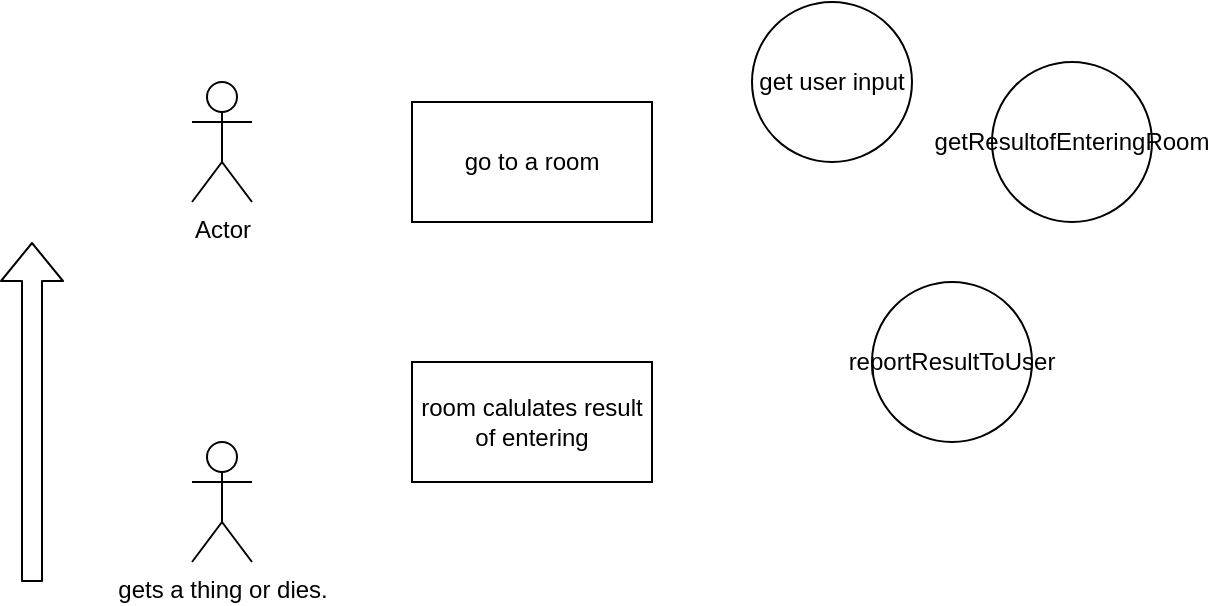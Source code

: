 <mxfile>
    <diagram id="Z-vWLLmx3GkQYF4HPQuw" name="Page-1">
        <mxGraphModel dx="703" dy="470" grid="1" gridSize="10" guides="1" tooltips="1" connect="1" arrows="1" fold="1" page="1" pageScale="1" pageWidth="850" pageHeight="1100" math="0" shadow="0">
            <root>
                <mxCell id="0"/>
                <mxCell id="1" parent="0"/>
                <mxCell id="2" value="go to a room" style="rounded=0;whiteSpace=wrap;html=1;" vertex="1" parent="1">
                    <mxGeometry x="280" y="70" width="120" height="60" as="geometry"/>
                </mxCell>
                <mxCell id="3" value="Actor" style="shape=umlActor;verticalLabelPosition=bottom;verticalAlign=top;html=1;outlineConnect=0;" vertex="1" parent="1">
                    <mxGeometry x="170" y="60" width="30" height="60" as="geometry"/>
                </mxCell>
                <mxCell id="4" value="room calulates result of entering" style="rounded=0;whiteSpace=wrap;html=1;" vertex="1" parent="1">
                    <mxGeometry x="280" y="200" width="120" height="60" as="geometry"/>
                </mxCell>
                <mxCell id="5" value="gets a thing or dies." style="shape=umlActor;verticalLabelPosition=bottom;verticalAlign=top;html=1;outlineConnect=0;" vertex="1" parent="1">
                    <mxGeometry x="170" y="240" width="30" height="60" as="geometry"/>
                </mxCell>
                <mxCell id="6" value="" style="shape=flexArrow;endArrow=classic;html=1;" edge="1" parent="1">
                    <mxGeometry width="50" height="50" relative="1" as="geometry">
                        <mxPoint x="90" y="310" as="sourcePoint"/>
                        <mxPoint x="90" y="140" as="targetPoint"/>
                    </mxGeometry>
                </mxCell>
                <mxCell id="7" value="get user input" style="ellipse;whiteSpace=wrap;html=1;aspect=fixed;" vertex="1" parent="1">
                    <mxGeometry x="450" y="20" width="80" height="80" as="geometry"/>
                </mxCell>
                <mxCell id="8" value="getResultofEnteringRoom" style="ellipse;whiteSpace=wrap;html=1;aspect=fixed;" vertex="1" parent="1">
                    <mxGeometry x="570" y="50" width="80" height="80" as="geometry"/>
                </mxCell>
                <mxCell id="9" value="reportResultToUser&lt;br&gt;" style="ellipse;whiteSpace=wrap;html=1;aspect=fixed;" vertex="1" parent="1">
                    <mxGeometry x="510" y="160" width="80" height="80" as="geometry"/>
                </mxCell>
            </root>
        </mxGraphModel>
    </diagram>
</mxfile>